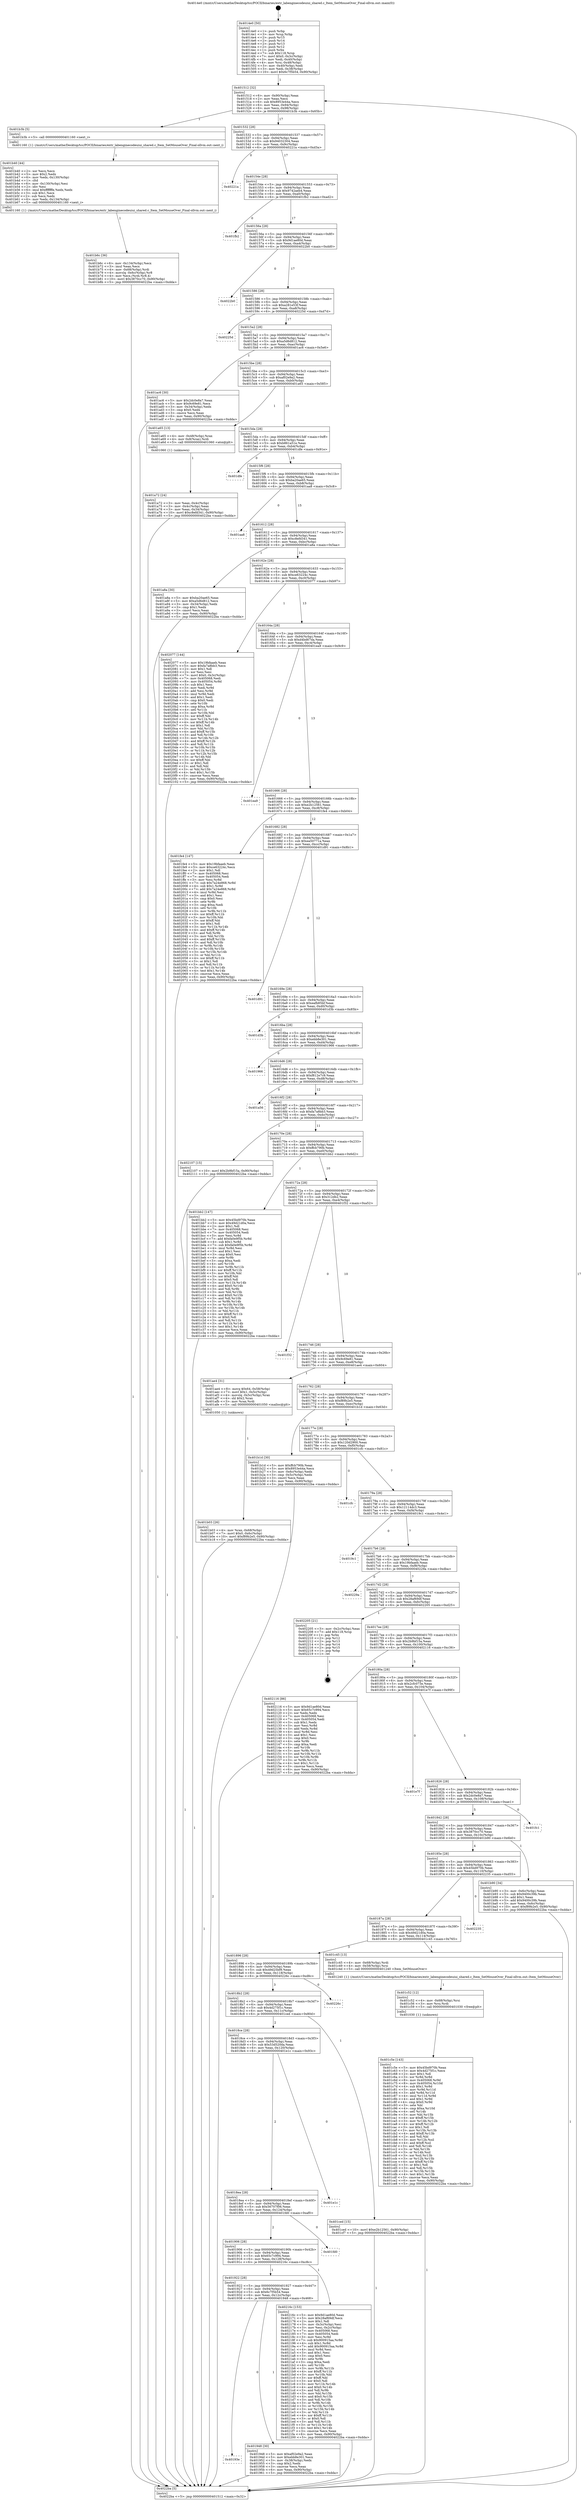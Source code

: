 digraph "0x4014e0" {
  label = "0x4014e0 (/mnt/c/Users/mathe/Desktop/tcc/POCII/binaries/extr_labenginecodeuiui_shared.c_Item_SetMouseOver_Final-ollvm.out::main(0))"
  labelloc = "t"
  node[shape=record]

  Entry [label="",width=0.3,height=0.3,shape=circle,fillcolor=black,style=filled]
  "0x401512" [label="{
     0x401512 [32]\l
     | [instrs]\l
     &nbsp;&nbsp;0x401512 \<+6\>: mov -0x90(%rbp),%eax\l
     &nbsp;&nbsp;0x401518 \<+2\>: mov %eax,%ecx\l
     &nbsp;&nbsp;0x40151a \<+6\>: sub $0x8953e44a,%ecx\l
     &nbsp;&nbsp;0x401520 \<+6\>: mov %eax,-0x94(%rbp)\l
     &nbsp;&nbsp;0x401526 \<+6\>: mov %ecx,-0x98(%rbp)\l
     &nbsp;&nbsp;0x40152c \<+6\>: je 0000000000401b3b \<main+0x65b\>\l
  }"]
  "0x401b3b" [label="{
     0x401b3b [5]\l
     | [instrs]\l
     &nbsp;&nbsp;0x401b3b \<+5\>: call 0000000000401160 \<next_i\>\l
     | [calls]\l
     &nbsp;&nbsp;0x401160 \{1\} (/mnt/c/Users/mathe/Desktop/tcc/POCII/binaries/extr_labenginecodeuiui_shared.c_Item_SetMouseOver_Final-ollvm.out::next_i)\l
  }"]
  "0x401532" [label="{
     0x401532 [28]\l
     | [instrs]\l
     &nbsp;&nbsp;0x401532 \<+5\>: jmp 0000000000401537 \<main+0x57\>\l
     &nbsp;&nbsp;0x401537 \<+6\>: mov -0x94(%rbp),%eax\l
     &nbsp;&nbsp;0x40153d \<+5\>: sub $0x94032304,%eax\l
     &nbsp;&nbsp;0x401542 \<+6\>: mov %eax,-0x9c(%rbp)\l
     &nbsp;&nbsp;0x401548 \<+6\>: je 000000000040221a \<main+0xd3a\>\l
  }"]
  Exit [label="",width=0.3,height=0.3,shape=circle,fillcolor=black,style=filled,peripheries=2]
  "0x40221a" [label="{
     0x40221a\l
  }", style=dashed]
  "0x40154e" [label="{
     0x40154e [28]\l
     | [instrs]\l
     &nbsp;&nbsp;0x40154e \<+5\>: jmp 0000000000401553 \<main+0x73\>\l
     &nbsp;&nbsp;0x401553 \<+6\>: mov -0x94(%rbp),%eax\l
     &nbsp;&nbsp;0x401559 \<+5\>: sub $0x9742aeb4,%eax\l
     &nbsp;&nbsp;0x40155e \<+6\>: mov %eax,-0xa0(%rbp)\l
     &nbsp;&nbsp;0x401564 \<+6\>: je 0000000000401fb2 \<main+0xad2\>\l
  }"]
  "0x401c5e" [label="{
     0x401c5e [143]\l
     | [instrs]\l
     &nbsp;&nbsp;0x401c5e \<+5\>: mov $0x45bd970b,%eax\l
     &nbsp;&nbsp;0x401c63 \<+5\>: mov $0x4d275f1c,%ecx\l
     &nbsp;&nbsp;0x401c68 \<+2\>: mov $0x1,%dl\l
     &nbsp;&nbsp;0x401c6a \<+3\>: xor %r8d,%r8d\l
     &nbsp;&nbsp;0x401c6d \<+8\>: mov 0x405068,%r9d\l
     &nbsp;&nbsp;0x401c75 \<+8\>: mov 0x405054,%r10d\l
     &nbsp;&nbsp;0x401c7d \<+4\>: sub $0x1,%r8d\l
     &nbsp;&nbsp;0x401c81 \<+3\>: mov %r9d,%r11d\l
     &nbsp;&nbsp;0x401c84 \<+3\>: add %r8d,%r11d\l
     &nbsp;&nbsp;0x401c87 \<+4\>: imul %r11d,%r9d\l
     &nbsp;&nbsp;0x401c8b \<+4\>: and $0x1,%r9d\l
     &nbsp;&nbsp;0x401c8f \<+4\>: cmp $0x0,%r9d\l
     &nbsp;&nbsp;0x401c93 \<+3\>: sete %bl\l
     &nbsp;&nbsp;0x401c96 \<+4\>: cmp $0xa,%r10d\l
     &nbsp;&nbsp;0x401c9a \<+4\>: setl %r14b\l
     &nbsp;&nbsp;0x401c9e \<+3\>: mov %bl,%r15b\l
     &nbsp;&nbsp;0x401ca1 \<+4\>: xor $0xff,%r15b\l
     &nbsp;&nbsp;0x401ca5 \<+3\>: mov %r14b,%r12b\l
     &nbsp;&nbsp;0x401ca8 \<+4\>: xor $0xff,%r12b\l
     &nbsp;&nbsp;0x401cac \<+3\>: xor $0x1,%dl\l
     &nbsp;&nbsp;0x401caf \<+3\>: mov %r15b,%r13b\l
     &nbsp;&nbsp;0x401cb2 \<+4\>: and $0xff,%r13b\l
     &nbsp;&nbsp;0x401cb6 \<+2\>: and %dl,%bl\l
     &nbsp;&nbsp;0x401cb8 \<+3\>: mov %r12b,%sil\l
     &nbsp;&nbsp;0x401cbb \<+4\>: and $0xff,%sil\l
     &nbsp;&nbsp;0x401cbf \<+3\>: and %dl,%r14b\l
     &nbsp;&nbsp;0x401cc2 \<+3\>: or %bl,%r13b\l
     &nbsp;&nbsp;0x401cc5 \<+3\>: or %r14b,%sil\l
     &nbsp;&nbsp;0x401cc8 \<+3\>: xor %sil,%r13b\l
     &nbsp;&nbsp;0x401ccb \<+3\>: or %r12b,%r15b\l
     &nbsp;&nbsp;0x401cce \<+4\>: xor $0xff,%r15b\l
     &nbsp;&nbsp;0x401cd2 \<+3\>: or $0x1,%dl\l
     &nbsp;&nbsp;0x401cd5 \<+3\>: and %dl,%r15b\l
     &nbsp;&nbsp;0x401cd8 \<+3\>: or %r15b,%r13b\l
     &nbsp;&nbsp;0x401cdb \<+4\>: test $0x1,%r13b\l
     &nbsp;&nbsp;0x401cdf \<+3\>: cmovne %ecx,%eax\l
     &nbsp;&nbsp;0x401ce2 \<+6\>: mov %eax,-0x90(%rbp)\l
     &nbsp;&nbsp;0x401ce8 \<+5\>: jmp 00000000004022ba \<main+0xdda\>\l
  }"]
  "0x401fb2" [label="{
     0x401fb2\l
  }", style=dashed]
  "0x40156a" [label="{
     0x40156a [28]\l
     | [instrs]\l
     &nbsp;&nbsp;0x40156a \<+5\>: jmp 000000000040156f \<main+0x8f\>\l
     &nbsp;&nbsp;0x40156f \<+6\>: mov -0x94(%rbp),%eax\l
     &nbsp;&nbsp;0x401575 \<+5\>: sub $0x9d1ae80d,%eax\l
     &nbsp;&nbsp;0x40157a \<+6\>: mov %eax,-0xa4(%rbp)\l
     &nbsp;&nbsp;0x401580 \<+6\>: je 00000000004022b0 \<main+0xdd0\>\l
  }"]
  "0x401c52" [label="{
     0x401c52 [12]\l
     | [instrs]\l
     &nbsp;&nbsp;0x401c52 \<+4\>: mov -0x68(%rbp),%rsi\l
     &nbsp;&nbsp;0x401c56 \<+3\>: mov %rsi,%rdi\l
     &nbsp;&nbsp;0x401c59 \<+5\>: call 0000000000401030 \<free@plt\>\l
     | [calls]\l
     &nbsp;&nbsp;0x401030 \{1\} (unknown)\l
  }"]
  "0x4022b0" [label="{
     0x4022b0\l
  }", style=dashed]
  "0x401586" [label="{
     0x401586 [28]\l
     | [instrs]\l
     &nbsp;&nbsp;0x401586 \<+5\>: jmp 000000000040158b \<main+0xab\>\l
     &nbsp;&nbsp;0x40158b \<+6\>: mov -0x94(%rbp),%eax\l
     &nbsp;&nbsp;0x401591 \<+5\>: sub $0xa281e53f,%eax\l
     &nbsp;&nbsp;0x401596 \<+6\>: mov %eax,-0xa8(%rbp)\l
     &nbsp;&nbsp;0x40159c \<+6\>: je 000000000040225d \<main+0xd7d\>\l
  }"]
  "0x401b6c" [label="{
     0x401b6c [36]\l
     | [instrs]\l
     &nbsp;&nbsp;0x401b6c \<+6\>: mov -0x134(%rbp),%ecx\l
     &nbsp;&nbsp;0x401b72 \<+3\>: imul %eax,%ecx\l
     &nbsp;&nbsp;0x401b75 \<+4\>: mov -0x68(%rbp),%rdi\l
     &nbsp;&nbsp;0x401b79 \<+4\>: movslq -0x6c(%rbp),%r8\l
     &nbsp;&nbsp;0x401b7d \<+4\>: mov %ecx,(%rdi,%r8,4)\l
     &nbsp;&nbsp;0x401b81 \<+10\>: movl $0x3870cc70,-0x90(%rbp)\l
     &nbsp;&nbsp;0x401b8b \<+5\>: jmp 00000000004022ba \<main+0xdda\>\l
  }"]
  "0x40225d" [label="{
     0x40225d\l
  }", style=dashed]
  "0x4015a2" [label="{
     0x4015a2 [28]\l
     | [instrs]\l
     &nbsp;&nbsp;0x4015a2 \<+5\>: jmp 00000000004015a7 \<main+0xc7\>\l
     &nbsp;&nbsp;0x4015a7 \<+6\>: mov -0x94(%rbp),%eax\l
     &nbsp;&nbsp;0x4015ad \<+5\>: sub $0xa5d6d812,%eax\l
     &nbsp;&nbsp;0x4015b2 \<+6\>: mov %eax,-0xac(%rbp)\l
     &nbsp;&nbsp;0x4015b8 \<+6\>: je 0000000000401ac6 \<main+0x5e6\>\l
  }"]
  "0x401b40" [label="{
     0x401b40 [44]\l
     | [instrs]\l
     &nbsp;&nbsp;0x401b40 \<+2\>: xor %ecx,%ecx\l
     &nbsp;&nbsp;0x401b42 \<+5\>: mov $0x2,%edx\l
     &nbsp;&nbsp;0x401b47 \<+6\>: mov %edx,-0x130(%rbp)\l
     &nbsp;&nbsp;0x401b4d \<+1\>: cltd\l
     &nbsp;&nbsp;0x401b4e \<+6\>: mov -0x130(%rbp),%esi\l
     &nbsp;&nbsp;0x401b54 \<+2\>: idiv %esi\l
     &nbsp;&nbsp;0x401b56 \<+6\>: imul $0xfffffffe,%edx,%edx\l
     &nbsp;&nbsp;0x401b5c \<+3\>: sub $0x1,%ecx\l
     &nbsp;&nbsp;0x401b5f \<+2\>: sub %ecx,%edx\l
     &nbsp;&nbsp;0x401b61 \<+6\>: mov %edx,-0x134(%rbp)\l
     &nbsp;&nbsp;0x401b67 \<+5\>: call 0000000000401160 \<next_i\>\l
     | [calls]\l
     &nbsp;&nbsp;0x401160 \{1\} (/mnt/c/Users/mathe/Desktop/tcc/POCII/binaries/extr_labenginecodeuiui_shared.c_Item_SetMouseOver_Final-ollvm.out::next_i)\l
  }"]
  "0x401ac6" [label="{
     0x401ac6 [30]\l
     | [instrs]\l
     &nbsp;&nbsp;0x401ac6 \<+5\>: mov $0x2dc0e8a7,%eax\l
     &nbsp;&nbsp;0x401acb \<+5\>: mov $0x9c69e81,%ecx\l
     &nbsp;&nbsp;0x401ad0 \<+3\>: mov -0x34(%rbp),%edx\l
     &nbsp;&nbsp;0x401ad3 \<+3\>: cmp $0x0,%edx\l
     &nbsp;&nbsp;0x401ad6 \<+3\>: cmove %ecx,%eax\l
     &nbsp;&nbsp;0x401ad9 \<+6\>: mov %eax,-0x90(%rbp)\l
     &nbsp;&nbsp;0x401adf \<+5\>: jmp 00000000004022ba \<main+0xdda\>\l
  }"]
  "0x4015be" [label="{
     0x4015be [28]\l
     | [instrs]\l
     &nbsp;&nbsp;0x4015be \<+5\>: jmp 00000000004015c3 \<main+0xe3\>\l
     &nbsp;&nbsp;0x4015c3 \<+6\>: mov -0x94(%rbp),%eax\l
     &nbsp;&nbsp;0x4015c9 \<+5\>: sub $0xaf02e9a2,%eax\l
     &nbsp;&nbsp;0x4015ce \<+6\>: mov %eax,-0xb0(%rbp)\l
     &nbsp;&nbsp;0x4015d4 \<+6\>: je 0000000000401a65 \<main+0x585\>\l
  }"]
  "0x401b03" [label="{
     0x401b03 [26]\l
     | [instrs]\l
     &nbsp;&nbsp;0x401b03 \<+4\>: mov %rax,-0x68(%rbp)\l
     &nbsp;&nbsp;0x401b07 \<+7\>: movl $0x0,-0x6c(%rbp)\l
     &nbsp;&nbsp;0x401b0e \<+10\>: movl $0xf89b2e5,-0x90(%rbp)\l
     &nbsp;&nbsp;0x401b18 \<+5\>: jmp 00000000004022ba \<main+0xdda\>\l
  }"]
  "0x401a65" [label="{
     0x401a65 [13]\l
     | [instrs]\l
     &nbsp;&nbsp;0x401a65 \<+4\>: mov -0x48(%rbp),%rax\l
     &nbsp;&nbsp;0x401a69 \<+4\>: mov 0x8(%rax),%rdi\l
     &nbsp;&nbsp;0x401a6d \<+5\>: call 0000000000401060 \<atoi@plt\>\l
     | [calls]\l
     &nbsp;&nbsp;0x401060 \{1\} (unknown)\l
  }"]
  "0x4015da" [label="{
     0x4015da [28]\l
     | [instrs]\l
     &nbsp;&nbsp;0x4015da \<+5\>: jmp 00000000004015df \<main+0xff\>\l
     &nbsp;&nbsp;0x4015df \<+6\>: mov -0x94(%rbp),%eax\l
     &nbsp;&nbsp;0x4015e5 \<+5\>: sub $0xb861a51e,%eax\l
     &nbsp;&nbsp;0x4015ea \<+6\>: mov %eax,-0xb4(%rbp)\l
     &nbsp;&nbsp;0x4015f0 \<+6\>: je 0000000000401dfe \<main+0x91e\>\l
  }"]
  "0x401a72" [label="{
     0x401a72 [24]\l
     | [instrs]\l
     &nbsp;&nbsp;0x401a72 \<+3\>: mov %eax,-0x4c(%rbp)\l
     &nbsp;&nbsp;0x401a75 \<+3\>: mov -0x4c(%rbp),%eax\l
     &nbsp;&nbsp;0x401a78 \<+3\>: mov %eax,-0x34(%rbp)\l
     &nbsp;&nbsp;0x401a7b \<+10\>: movl $0xc8efd341,-0x90(%rbp)\l
     &nbsp;&nbsp;0x401a85 \<+5\>: jmp 00000000004022ba \<main+0xdda\>\l
  }"]
  "0x401dfe" [label="{
     0x401dfe\l
  }", style=dashed]
  "0x4015f6" [label="{
     0x4015f6 [28]\l
     | [instrs]\l
     &nbsp;&nbsp;0x4015f6 \<+5\>: jmp 00000000004015fb \<main+0x11b\>\l
     &nbsp;&nbsp;0x4015fb \<+6\>: mov -0x94(%rbp),%eax\l
     &nbsp;&nbsp;0x401601 \<+5\>: sub $0xba20ae65,%eax\l
     &nbsp;&nbsp;0x401606 \<+6\>: mov %eax,-0xb8(%rbp)\l
     &nbsp;&nbsp;0x40160c \<+6\>: je 0000000000401aa8 \<main+0x5c8\>\l
  }"]
  "0x4014e0" [label="{
     0x4014e0 [50]\l
     | [instrs]\l
     &nbsp;&nbsp;0x4014e0 \<+1\>: push %rbp\l
     &nbsp;&nbsp;0x4014e1 \<+3\>: mov %rsp,%rbp\l
     &nbsp;&nbsp;0x4014e4 \<+2\>: push %r15\l
     &nbsp;&nbsp;0x4014e6 \<+2\>: push %r14\l
     &nbsp;&nbsp;0x4014e8 \<+2\>: push %r13\l
     &nbsp;&nbsp;0x4014ea \<+2\>: push %r12\l
     &nbsp;&nbsp;0x4014ec \<+1\>: push %rbx\l
     &nbsp;&nbsp;0x4014ed \<+7\>: sub $0x118,%rsp\l
     &nbsp;&nbsp;0x4014f4 \<+7\>: movl $0x0,-0x3c(%rbp)\l
     &nbsp;&nbsp;0x4014fb \<+3\>: mov %edi,-0x40(%rbp)\l
     &nbsp;&nbsp;0x4014fe \<+4\>: mov %rsi,-0x48(%rbp)\l
     &nbsp;&nbsp;0x401502 \<+3\>: mov -0x40(%rbp),%edi\l
     &nbsp;&nbsp;0x401505 \<+3\>: mov %edi,-0x38(%rbp)\l
     &nbsp;&nbsp;0x401508 \<+10\>: movl $0x6c7f5b54,-0x90(%rbp)\l
  }"]
  "0x401aa8" [label="{
     0x401aa8\l
  }", style=dashed]
  "0x401612" [label="{
     0x401612 [28]\l
     | [instrs]\l
     &nbsp;&nbsp;0x401612 \<+5\>: jmp 0000000000401617 \<main+0x137\>\l
     &nbsp;&nbsp;0x401617 \<+6\>: mov -0x94(%rbp),%eax\l
     &nbsp;&nbsp;0x40161d \<+5\>: sub $0xc8efd341,%eax\l
     &nbsp;&nbsp;0x401622 \<+6\>: mov %eax,-0xbc(%rbp)\l
     &nbsp;&nbsp;0x401628 \<+6\>: je 0000000000401a8a \<main+0x5aa\>\l
  }"]
  "0x4022ba" [label="{
     0x4022ba [5]\l
     | [instrs]\l
     &nbsp;&nbsp;0x4022ba \<+5\>: jmp 0000000000401512 \<main+0x32\>\l
  }"]
  "0x401a8a" [label="{
     0x401a8a [30]\l
     | [instrs]\l
     &nbsp;&nbsp;0x401a8a \<+5\>: mov $0xba20ae65,%eax\l
     &nbsp;&nbsp;0x401a8f \<+5\>: mov $0xa5d6d812,%ecx\l
     &nbsp;&nbsp;0x401a94 \<+3\>: mov -0x34(%rbp),%edx\l
     &nbsp;&nbsp;0x401a97 \<+3\>: cmp $0x1,%edx\l
     &nbsp;&nbsp;0x401a9a \<+3\>: cmovl %ecx,%eax\l
     &nbsp;&nbsp;0x401a9d \<+6\>: mov %eax,-0x90(%rbp)\l
     &nbsp;&nbsp;0x401aa3 \<+5\>: jmp 00000000004022ba \<main+0xdda\>\l
  }"]
  "0x40162e" [label="{
     0x40162e [28]\l
     | [instrs]\l
     &nbsp;&nbsp;0x40162e \<+5\>: jmp 0000000000401633 \<main+0x153\>\l
     &nbsp;&nbsp;0x401633 \<+6\>: mov -0x94(%rbp),%eax\l
     &nbsp;&nbsp;0x401639 \<+5\>: sub $0xce63224c,%eax\l
     &nbsp;&nbsp;0x40163e \<+6\>: mov %eax,-0xc0(%rbp)\l
     &nbsp;&nbsp;0x401644 \<+6\>: je 0000000000402077 \<main+0xb97\>\l
  }"]
  "0x40193e" [label="{
     0x40193e\l
  }", style=dashed]
  "0x402077" [label="{
     0x402077 [144]\l
     | [instrs]\l
     &nbsp;&nbsp;0x402077 \<+5\>: mov $0x19bfaaeb,%eax\l
     &nbsp;&nbsp;0x40207c \<+5\>: mov $0xfa7a8bb3,%ecx\l
     &nbsp;&nbsp;0x402081 \<+2\>: mov $0x1,%dl\l
     &nbsp;&nbsp;0x402083 \<+2\>: xor %esi,%esi\l
     &nbsp;&nbsp;0x402085 \<+7\>: movl $0x0,-0x3c(%rbp)\l
     &nbsp;&nbsp;0x40208c \<+7\>: mov 0x405068,%edi\l
     &nbsp;&nbsp;0x402093 \<+8\>: mov 0x405054,%r8d\l
     &nbsp;&nbsp;0x40209b \<+3\>: sub $0x1,%esi\l
     &nbsp;&nbsp;0x40209e \<+3\>: mov %edi,%r9d\l
     &nbsp;&nbsp;0x4020a1 \<+3\>: add %esi,%r9d\l
     &nbsp;&nbsp;0x4020a4 \<+4\>: imul %r9d,%edi\l
     &nbsp;&nbsp;0x4020a8 \<+3\>: and $0x1,%edi\l
     &nbsp;&nbsp;0x4020ab \<+3\>: cmp $0x0,%edi\l
     &nbsp;&nbsp;0x4020ae \<+4\>: sete %r10b\l
     &nbsp;&nbsp;0x4020b2 \<+4\>: cmp $0xa,%r8d\l
     &nbsp;&nbsp;0x4020b6 \<+4\>: setl %r11b\l
     &nbsp;&nbsp;0x4020ba \<+3\>: mov %r10b,%bl\l
     &nbsp;&nbsp;0x4020bd \<+3\>: xor $0xff,%bl\l
     &nbsp;&nbsp;0x4020c0 \<+3\>: mov %r11b,%r14b\l
     &nbsp;&nbsp;0x4020c3 \<+4\>: xor $0xff,%r14b\l
     &nbsp;&nbsp;0x4020c7 \<+3\>: xor $0x1,%dl\l
     &nbsp;&nbsp;0x4020ca \<+3\>: mov %bl,%r15b\l
     &nbsp;&nbsp;0x4020cd \<+4\>: and $0xff,%r15b\l
     &nbsp;&nbsp;0x4020d1 \<+3\>: and %dl,%r10b\l
     &nbsp;&nbsp;0x4020d4 \<+3\>: mov %r14b,%r12b\l
     &nbsp;&nbsp;0x4020d7 \<+4\>: and $0xff,%r12b\l
     &nbsp;&nbsp;0x4020db \<+3\>: and %dl,%r11b\l
     &nbsp;&nbsp;0x4020de \<+3\>: or %r10b,%r15b\l
     &nbsp;&nbsp;0x4020e1 \<+3\>: or %r11b,%r12b\l
     &nbsp;&nbsp;0x4020e4 \<+3\>: xor %r12b,%r15b\l
     &nbsp;&nbsp;0x4020e7 \<+3\>: or %r14b,%bl\l
     &nbsp;&nbsp;0x4020ea \<+3\>: xor $0xff,%bl\l
     &nbsp;&nbsp;0x4020ed \<+3\>: or $0x1,%dl\l
     &nbsp;&nbsp;0x4020f0 \<+2\>: and %dl,%bl\l
     &nbsp;&nbsp;0x4020f2 \<+3\>: or %bl,%r15b\l
     &nbsp;&nbsp;0x4020f5 \<+4\>: test $0x1,%r15b\l
     &nbsp;&nbsp;0x4020f9 \<+3\>: cmovne %ecx,%eax\l
     &nbsp;&nbsp;0x4020fc \<+6\>: mov %eax,-0x90(%rbp)\l
     &nbsp;&nbsp;0x402102 \<+5\>: jmp 00000000004022ba \<main+0xdda\>\l
  }"]
  "0x40164a" [label="{
     0x40164a [28]\l
     | [instrs]\l
     &nbsp;&nbsp;0x40164a \<+5\>: jmp 000000000040164f \<main+0x16f\>\l
     &nbsp;&nbsp;0x40164f \<+6\>: mov -0x94(%rbp),%eax\l
     &nbsp;&nbsp;0x401655 \<+5\>: sub $0xd4bd67da,%eax\l
     &nbsp;&nbsp;0x40165a \<+6\>: mov %eax,-0xc4(%rbp)\l
     &nbsp;&nbsp;0x401660 \<+6\>: je 0000000000401ea9 \<main+0x9c9\>\l
  }"]
  "0x401948" [label="{
     0x401948 [30]\l
     | [instrs]\l
     &nbsp;&nbsp;0x401948 \<+5\>: mov $0xaf02e9a2,%eax\l
     &nbsp;&nbsp;0x40194d \<+5\>: mov $0xebb8e301,%ecx\l
     &nbsp;&nbsp;0x401952 \<+3\>: mov -0x38(%rbp),%edx\l
     &nbsp;&nbsp;0x401955 \<+3\>: cmp $0x2,%edx\l
     &nbsp;&nbsp;0x401958 \<+3\>: cmovne %ecx,%eax\l
     &nbsp;&nbsp;0x40195b \<+6\>: mov %eax,-0x90(%rbp)\l
     &nbsp;&nbsp;0x401961 \<+5\>: jmp 00000000004022ba \<main+0xdda\>\l
  }"]
  "0x401ea9" [label="{
     0x401ea9\l
  }", style=dashed]
  "0x401666" [label="{
     0x401666 [28]\l
     | [instrs]\l
     &nbsp;&nbsp;0x401666 \<+5\>: jmp 000000000040166b \<main+0x18b\>\l
     &nbsp;&nbsp;0x40166b \<+6\>: mov -0x94(%rbp),%eax\l
     &nbsp;&nbsp;0x401671 \<+5\>: sub $0xe2b12561,%eax\l
     &nbsp;&nbsp;0x401676 \<+6\>: mov %eax,-0xc8(%rbp)\l
     &nbsp;&nbsp;0x40167c \<+6\>: je 0000000000401fe4 \<main+0xb04\>\l
  }"]
  "0x401922" [label="{
     0x401922 [28]\l
     | [instrs]\l
     &nbsp;&nbsp;0x401922 \<+5\>: jmp 0000000000401927 \<main+0x447\>\l
     &nbsp;&nbsp;0x401927 \<+6\>: mov -0x94(%rbp),%eax\l
     &nbsp;&nbsp;0x40192d \<+5\>: sub $0x6c7f5b54,%eax\l
     &nbsp;&nbsp;0x401932 \<+6\>: mov %eax,-0x12c(%rbp)\l
     &nbsp;&nbsp;0x401938 \<+6\>: je 0000000000401948 \<main+0x468\>\l
  }"]
  "0x401fe4" [label="{
     0x401fe4 [147]\l
     | [instrs]\l
     &nbsp;&nbsp;0x401fe4 \<+5\>: mov $0x19bfaaeb,%eax\l
     &nbsp;&nbsp;0x401fe9 \<+5\>: mov $0xce63224c,%ecx\l
     &nbsp;&nbsp;0x401fee \<+2\>: mov $0x1,%dl\l
     &nbsp;&nbsp;0x401ff0 \<+7\>: mov 0x405068,%esi\l
     &nbsp;&nbsp;0x401ff7 \<+7\>: mov 0x405054,%edi\l
     &nbsp;&nbsp;0x401ffe \<+3\>: mov %esi,%r8d\l
     &nbsp;&nbsp;0x402001 \<+7\>: sub $0x7a24e868,%r8d\l
     &nbsp;&nbsp;0x402008 \<+4\>: sub $0x1,%r8d\l
     &nbsp;&nbsp;0x40200c \<+7\>: add $0x7a24e868,%r8d\l
     &nbsp;&nbsp;0x402013 \<+4\>: imul %r8d,%esi\l
     &nbsp;&nbsp;0x402017 \<+3\>: and $0x1,%esi\l
     &nbsp;&nbsp;0x40201a \<+3\>: cmp $0x0,%esi\l
     &nbsp;&nbsp;0x40201d \<+4\>: sete %r9b\l
     &nbsp;&nbsp;0x402021 \<+3\>: cmp $0xa,%edi\l
     &nbsp;&nbsp;0x402024 \<+4\>: setl %r10b\l
     &nbsp;&nbsp;0x402028 \<+3\>: mov %r9b,%r11b\l
     &nbsp;&nbsp;0x40202b \<+4\>: xor $0xff,%r11b\l
     &nbsp;&nbsp;0x40202f \<+3\>: mov %r10b,%bl\l
     &nbsp;&nbsp;0x402032 \<+3\>: xor $0xff,%bl\l
     &nbsp;&nbsp;0x402035 \<+3\>: xor $0x1,%dl\l
     &nbsp;&nbsp;0x402038 \<+3\>: mov %r11b,%r14b\l
     &nbsp;&nbsp;0x40203b \<+4\>: and $0xff,%r14b\l
     &nbsp;&nbsp;0x40203f \<+3\>: and %dl,%r9b\l
     &nbsp;&nbsp;0x402042 \<+3\>: mov %bl,%r15b\l
     &nbsp;&nbsp;0x402045 \<+4\>: and $0xff,%r15b\l
     &nbsp;&nbsp;0x402049 \<+3\>: and %dl,%r10b\l
     &nbsp;&nbsp;0x40204c \<+3\>: or %r9b,%r14b\l
     &nbsp;&nbsp;0x40204f \<+3\>: or %r10b,%r15b\l
     &nbsp;&nbsp;0x402052 \<+3\>: xor %r15b,%r14b\l
     &nbsp;&nbsp;0x402055 \<+3\>: or %bl,%r11b\l
     &nbsp;&nbsp;0x402058 \<+4\>: xor $0xff,%r11b\l
     &nbsp;&nbsp;0x40205c \<+3\>: or $0x1,%dl\l
     &nbsp;&nbsp;0x40205f \<+3\>: and %dl,%r11b\l
     &nbsp;&nbsp;0x402062 \<+3\>: or %r11b,%r14b\l
     &nbsp;&nbsp;0x402065 \<+4\>: test $0x1,%r14b\l
     &nbsp;&nbsp;0x402069 \<+3\>: cmovne %ecx,%eax\l
     &nbsp;&nbsp;0x40206c \<+6\>: mov %eax,-0x90(%rbp)\l
     &nbsp;&nbsp;0x402072 \<+5\>: jmp 00000000004022ba \<main+0xdda\>\l
  }"]
  "0x401682" [label="{
     0x401682 [28]\l
     | [instrs]\l
     &nbsp;&nbsp;0x401682 \<+5\>: jmp 0000000000401687 \<main+0x1a7\>\l
     &nbsp;&nbsp;0x401687 \<+6\>: mov -0x94(%rbp),%eax\l
     &nbsp;&nbsp;0x40168d \<+5\>: sub $0xea50771a,%eax\l
     &nbsp;&nbsp;0x401692 \<+6\>: mov %eax,-0xcc(%rbp)\l
     &nbsp;&nbsp;0x401698 \<+6\>: je 0000000000401d91 \<main+0x8b1\>\l
  }"]
  "0x40216c" [label="{
     0x40216c [153]\l
     | [instrs]\l
     &nbsp;&nbsp;0x40216c \<+5\>: mov $0x9d1ae80d,%eax\l
     &nbsp;&nbsp;0x402171 \<+5\>: mov $0x28af69df,%ecx\l
     &nbsp;&nbsp;0x402176 \<+2\>: mov $0x1,%dl\l
     &nbsp;&nbsp;0x402178 \<+3\>: mov -0x3c(%rbp),%esi\l
     &nbsp;&nbsp;0x40217b \<+3\>: mov %esi,-0x2c(%rbp)\l
     &nbsp;&nbsp;0x40217e \<+7\>: mov 0x405068,%esi\l
     &nbsp;&nbsp;0x402185 \<+7\>: mov 0x405054,%edi\l
     &nbsp;&nbsp;0x40218c \<+3\>: mov %esi,%r8d\l
     &nbsp;&nbsp;0x40218f \<+7\>: sub $0x900915aa,%r8d\l
     &nbsp;&nbsp;0x402196 \<+4\>: sub $0x1,%r8d\l
     &nbsp;&nbsp;0x40219a \<+7\>: add $0x900915aa,%r8d\l
     &nbsp;&nbsp;0x4021a1 \<+4\>: imul %r8d,%esi\l
     &nbsp;&nbsp;0x4021a5 \<+3\>: and $0x1,%esi\l
     &nbsp;&nbsp;0x4021a8 \<+3\>: cmp $0x0,%esi\l
     &nbsp;&nbsp;0x4021ab \<+4\>: sete %r9b\l
     &nbsp;&nbsp;0x4021af \<+3\>: cmp $0xa,%edi\l
     &nbsp;&nbsp;0x4021b2 \<+4\>: setl %r10b\l
     &nbsp;&nbsp;0x4021b6 \<+3\>: mov %r9b,%r11b\l
     &nbsp;&nbsp;0x4021b9 \<+4\>: xor $0xff,%r11b\l
     &nbsp;&nbsp;0x4021bd \<+3\>: mov %r10b,%bl\l
     &nbsp;&nbsp;0x4021c0 \<+3\>: xor $0xff,%bl\l
     &nbsp;&nbsp;0x4021c3 \<+3\>: xor $0x0,%dl\l
     &nbsp;&nbsp;0x4021c6 \<+3\>: mov %r11b,%r14b\l
     &nbsp;&nbsp;0x4021c9 \<+4\>: and $0x0,%r14b\l
     &nbsp;&nbsp;0x4021cd \<+3\>: and %dl,%r9b\l
     &nbsp;&nbsp;0x4021d0 \<+3\>: mov %bl,%r15b\l
     &nbsp;&nbsp;0x4021d3 \<+4\>: and $0x0,%r15b\l
     &nbsp;&nbsp;0x4021d7 \<+3\>: and %dl,%r10b\l
     &nbsp;&nbsp;0x4021da \<+3\>: or %r9b,%r14b\l
     &nbsp;&nbsp;0x4021dd \<+3\>: or %r10b,%r15b\l
     &nbsp;&nbsp;0x4021e0 \<+3\>: xor %r15b,%r14b\l
     &nbsp;&nbsp;0x4021e3 \<+3\>: or %bl,%r11b\l
     &nbsp;&nbsp;0x4021e6 \<+4\>: xor $0xff,%r11b\l
     &nbsp;&nbsp;0x4021ea \<+3\>: or $0x0,%dl\l
     &nbsp;&nbsp;0x4021ed \<+3\>: and %dl,%r11b\l
     &nbsp;&nbsp;0x4021f0 \<+3\>: or %r11b,%r14b\l
     &nbsp;&nbsp;0x4021f3 \<+4\>: test $0x1,%r14b\l
     &nbsp;&nbsp;0x4021f7 \<+3\>: cmovne %ecx,%eax\l
     &nbsp;&nbsp;0x4021fa \<+6\>: mov %eax,-0x90(%rbp)\l
     &nbsp;&nbsp;0x402200 \<+5\>: jmp 00000000004022ba \<main+0xdda\>\l
  }"]
  "0x401d91" [label="{
     0x401d91\l
  }", style=dashed]
  "0x40169e" [label="{
     0x40169e [28]\l
     | [instrs]\l
     &nbsp;&nbsp;0x40169e \<+5\>: jmp 00000000004016a3 \<main+0x1c3\>\l
     &nbsp;&nbsp;0x4016a3 \<+6\>: mov -0x94(%rbp),%eax\l
     &nbsp;&nbsp;0x4016a9 \<+5\>: sub $0xeafb85bf,%eax\l
     &nbsp;&nbsp;0x4016ae \<+6\>: mov %eax,-0xd0(%rbp)\l
     &nbsp;&nbsp;0x4016b4 \<+6\>: je 0000000000401d3b \<main+0x85b\>\l
  }"]
  "0x401906" [label="{
     0x401906 [28]\l
     | [instrs]\l
     &nbsp;&nbsp;0x401906 \<+5\>: jmp 000000000040190b \<main+0x42b\>\l
     &nbsp;&nbsp;0x40190b \<+6\>: mov -0x94(%rbp),%eax\l
     &nbsp;&nbsp;0x401911 \<+5\>: sub $0x65c7c994,%eax\l
     &nbsp;&nbsp;0x401916 \<+6\>: mov %eax,-0x128(%rbp)\l
     &nbsp;&nbsp;0x40191c \<+6\>: je 000000000040216c \<main+0xc8c\>\l
  }"]
  "0x401d3b" [label="{
     0x401d3b\l
  }", style=dashed]
  "0x4016ba" [label="{
     0x4016ba [28]\l
     | [instrs]\l
     &nbsp;&nbsp;0x4016ba \<+5\>: jmp 00000000004016bf \<main+0x1df\>\l
     &nbsp;&nbsp;0x4016bf \<+6\>: mov -0x94(%rbp),%eax\l
     &nbsp;&nbsp;0x4016c5 \<+5\>: sub $0xebb8e301,%eax\l
     &nbsp;&nbsp;0x4016ca \<+6\>: mov %eax,-0xd4(%rbp)\l
     &nbsp;&nbsp;0x4016d0 \<+6\>: je 0000000000401966 \<main+0x486\>\l
  }"]
  "0x401fd0" [label="{
     0x401fd0\l
  }", style=dashed]
  "0x401966" [label="{
     0x401966\l
  }", style=dashed]
  "0x4016d6" [label="{
     0x4016d6 [28]\l
     | [instrs]\l
     &nbsp;&nbsp;0x4016d6 \<+5\>: jmp 00000000004016db \<main+0x1fb\>\l
     &nbsp;&nbsp;0x4016db \<+6\>: mov -0x94(%rbp),%eax\l
     &nbsp;&nbsp;0x4016e1 \<+5\>: sub $0xf812e7c9,%eax\l
     &nbsp;&nbsp;0x4016e6 \<+6\>: mov %eax,-0xd8(%rbp)\l
     &nbsp;&nbsp;0x4016ec \<+6\>: je 0000000000401a56 \<main+0x576\>\l
  }"]
  "0x4018ea" [label="{
     0x4018ea [28]\l
     | [instrs]\l
     &nbsp;&nbsp;0x4018ea \<+5\>: jmp 00000000004018ef \<main+0x40f\>\l
     &nbsp;&nbsp;0x4018ef \<+6\>: mov -0x94(%rbp),%eax\l
     &nbsp;&nbsp;0x4018f5 \<+5\>: sub $0x56707f06,%eax\l
     &nbsp;&nbsp;0x4018fa \<+6\>: mov %eax,-0x124(%rbp)\l
     &nbsp;&nbsp;0x401900 \<+6\>: je 0000000000401fd0 \<main+0xaf0\>\l
  }"]
  "0x401a56" [label="{
     0x401a56\l
  }", style=dashed]
  "0x4016f2" [label="{
     0x4016f2 [28]\l
     | [instrs]\l
     &nbsp;&nbsp;0x4016f2 \<+5\>: jmp 00000000004016f7 \<main+0x217\>\l
     &nbsp;&nbsp;0x4016f7 \<+6\>: mov -0x94(%rbp),%eax\l
     &nbsp;&nbsp;0x4016fd \<+5\>: sub $0xfa7a8bb3,%eax\l
     &nbsp;&nbsp;0x401702 \<+6\>: mov %eax,-0xdc(%rbp)\l
     &nbsp;&nbsp;0x401708 \<+6\>: je 0000000000402107 \<main+0xc27\>\l
  }"]
  "0x401e1c" [label="{
     0x401e1c\l
  }", style=dashed]
  "0x402107" [label="{
     0x402107 [15]\l
     | [instrs]\l
     &nbsp;&nbsp;0x402107 \<+10\>: movl $0x2b9bf15a,-0x90(%rbp)\l
     &nbsp;&nbsp;0x402111 \<+5\>: jmp 00000000004022ba \<main+0xdda\>\l
  }"]
  "0x40170e" [label="{
     0x40170e [28]\l
     | [instrs]\l
     &nbsp;&nbsp;0x40170e \<+5\>: jmp 0000000000401713 \<main+0x233\>\l
     &nbsp;&nbsp;0x401713 \<+6\>: mov -0x94(%rbp),%eax\l
     &nbsp;&nbsp;0x401719 \<+5\>: sub $0xffcb790b,%eax\l
     &nbsp;&nbsp;0x40171e \<+6\>: mov %eax,-0xe0(%rbp)\l
     &nbsp;&nbsp;0x401724 \<+6\>: je 0000000000401bb2 \<main+0x6d2\>\l
  }"]
  "0x4018ce" [label="{
     0x4018ce [28]\l
     | [instrs]\l
     &nbsp;&nbsp;0x4018ce \<+5\>: jmp 00000000004018d3 \<main+0x3f3\>\l
     &nbsp;&nbsp;0x4018d3 \<+6\>: mov -0x94(%rbp),%eax\l
     &nbsp;&nbsp;0x4018d9 \<+5\>: sub $0x53d520da,%eax\l
     &nbsp;&nbsp;0x4018de \<+6\>: mov %eax,-0x120(%rbp)\l
     &nbsp;&nbsp;0x4018e4 \<+6\>: je 0000000000401e1c \<main+0x93c\>\l
  }"]
  "0x401bb2" [label="{
     0x401bb2 [147]\l
     | [instrs]\l
     &nbsp;&nbsp;0x401bb2 \<+5\>: mov $0x45bd970b,%eax\l
     &nbsp;&nbsp;0x401bb7 \<+5\>: mov $0x49d21d0a,%ecx\l
     &nbsp;&nbsp;0x401bbc \<+2\>: mov $0x1,%dl\l
     &nbsp;&nbsp;0x401bbe \<+7\>: mov 0x405068,%esi\l
     &nbsp;&nbsp;0x401bc5 \<+7\>: mov 0x405054,%edi\l
     &nbsp;&nbsp;0x401bcc \<+3\>: mov %esi,%r8d\l
     &nbsp;&nbsp;0x401bcf \<+7\>: add $0xfa0e9f5b,%r8d\l
     &nbsp;&nbsp;0x401bd6 \<+4\>: sub $0x1,%r8d\l
     &nbsp;&nbsp;0x401bda \<+7\>: sub $0xfa0e9f5b,%r8d\l
     &nbsp;&nbsp;0x401be1 \<+4\>: imul %r8d,%esi\l
     &nbsp;&nbsp;0x401be5 \<+3\>: and $0x1,%esi\l
     &nbsp;&nbsp;0x401be8 \<+3\>: cmp $0x0,%esi\l
     &nbsp;&nbsp;0x401beb \<+4\>: sete %r9b\l
     &nbsp;&nbsp;0x401bef \<+3\>: cmp $0xa,%edi\l
     &nbsp;&nbsp;0x401bf2 \<+4\>: setl %r10b\l
     &nbsp;&nbsp;0x401bf6 \<+3\>: mov %r9b,%r11b\l
     &nbsp;&nbsp;0x401bf9 \<+4\>: xor $0xff,%r11b\l
     &nbsp;&nbsp;0x401bfd \<+3\>: mov %r10b,%bl\l
     &nbsp;&nbsp;0x401c00 \<+3\>: xor $0xff,%bl\l
     &nbsp;&nbsp;0x401c03 \<+3\>: xor $0x0,%dl\l
     &nbsp;&nbsp;0x401c06 \<+3\>: mov %r11b,%r14b\l
     &nbsp;&nbsp;0x401c09 \<+4\>: and $0x0,%r14b\l
     &nbsp;&nbsp;0x401c0d \<+3\>: and %dl,%r9b\l
     &nbsp;&nbsp;0x401c10 \<+3\>: mov %bl,%r15b\l
     &nbsp;&nbsp;0x401c13 \<+4\>: and $0x0,%r15b\l
     &nbsp;&nbsp;0x401c17 \<+3\>: and %dl,%r10b\l
     &nbsp;&nbsp;0x401c1a \<+3\>: or %r9b,%r14b\l
     &nbsp;&nbsp;0x401c1d \<+3\>: or %r10b,%r15b\l
     &nbsp;&nbsp;0x401c20 \<+3\>: xor %r15b,%r14b\l
     &nbsp;&nbsp;0x401c23 \<+3\>: or %bl,%r11b\l
     &nbsp;&nbsp;0x401c26 \<+4\>: xor $0xff,%r11b\l
     &nbsp;&nbsp;0x401c2a \<+3\>: or $0x0,%dl\l
     &nbsp;&nbsp;0x401c2d \<+3\>: and %dl,%r11b\l
     &nbsp;&nbsp;0x401c30 \<+3\>: or %r11b,%r14b\l
     &nbsp;&nbsp;0x401c33 \<+4\>: test $0x1,%r14b\l
     &nbsp;&nbsp;0x401c37 \<+3\>: cmovne %ecx,%eax\l
     &nbsp;&nbsp;0x401c3a \<+6\>: mov %eax,-0x90(%rbp)\l
     &nbsp;&nbsp;0x401c40 \<+5\>: jmp 00000000004022ba \<main+0xdda\>\l
  }"]
  "0x40172a" [label="{
     0x40172a [28]\l
     | [instrs]\l
     &nbsp;&nbsp;0x40172a \<+5\>: jmp 000000000040172f \<main+0x24f\>\l
     &nbsp;&nbsp;0x40172f \<+6\>: mov -0x94(%rbp),%eax\l
     &nbsp;&nbsp;0x401735 \<+5\>: sub $0x312db2,%eax\l
     &nbsp;&nbsp;0x40173a \<+6\>: mov %eax,-0xe4(%rbp)\l
     &nbsp;&nbsp;0x401740 \<+6\>: je 0000000000401f32 \<main+0xa52\>\l
  }"]
  "0x401ced" [label="{
     0x401ced [15]\l
     | [instrs]\l
     &nbsp;&nbsp;0x401ced \<+10\>: movl $0xe2b12561,-0x90(%rbp)\l
     &nbsp;&nbsp;0x401cf7 \<+5\>: jmp 00000000004022ba \<main+0xdda\>\l
  }"]
  "0x401f32" [label="{
     0x401f32\l
  }", style=dashed]
  "0x401746" [label="{
     0x401746 [28]\l
     | [instrs]\l
     &nbsp;&nbsp;0x401746 \<+5\>: jmp 000000000040174b \<main+0x26b\>\l
     &nbsp;&nbsp;0x40174b \<+6\>: mov -0x94(%rbp),%eax\l
     &nbsp;&nbsp;0x401751 \<+5\>: sub $0x9c69e81,%eax\l
     &nbsp;&nbsp;0x401756 \<+6\>: mov %eax,-0xe8(%rbp)\l
     &nbsp;&nbsp;0x40175c \<+6\>: je 0000000000401ae4 \<main+0x604\>\l
  }"]
  "0x4018b2" [label="{
     0x4018b2 [28]\l
     | [instrs]\l
     &nbsp;&nbsp;0x4018b2 \<+5\>: jmp 00000000004018b7 \<main+0x3d7\>\l
     &nbsp;&nbsp;0x4018b7 \<+6\>: mov -0x94(%rbp),%eax\l
     &nbsp;&nbsp;0x4018bd \<+5\>: sub $0x4d275f1c,%eax\l
     &nbsp;&nbsp;0x4018c2 \<+6\>: mov %eax,-0x11c(%rbp)\l
     &nbsp;&nbsp;0x4018c8 \<+6\>: je 0000000000401ced \<main+0x80d\>\l
  }"]
  "0x401ae4" [label="{
     0x401ae4 [31]\l
     | [instrs]\l
     &nbsp;&nbsp;0x401ae4 \<+8\>: movq $0x64,-0x58(%rbp)\l
     &nbsp;&nbsp;0x401aec \<+7\>: movl $0x1,-0x5c(%rbp)\l
     &nbsp;&nbsp;0x401af3 \<+4\>: movslq -0x5c(%rbp),%rax\l
     &nbsp;&nbsp;0x401af7 \<+4\>: shl $0x2,%rax\l
     &nbsp;&nbsp;0x401afb \<+3\>: mov %rax,%rdi\l
     &nbsp;&nbsp;0x401afe \<+5\>: call 0000000000401050 \<malloc@plt\>\l
     | [calls]\l
     &nbsp;&nbsp;0x401050 \{1\} (unknown)\l
  }"]
  "0x401762" [label="{
     0x401762 [28]\l
     | [instrs]\l
     &nbsp;&nbsp;0x401762 \<+5\>: jmp 0000000000401767 \<main+0x287\>\l
     &nbsp;&nbsp;0x401767 \<+6\>: mov -0x94(%rbp),%eax\l
     &nbsp;&nbsp;0x40176d \<+5\>: sub $0xf89b2e5,%eax\l
     &nbsp;&nbsp;0x401772 \<+6\>: mov %eax,-0xec(%rbp)\l
     &nbsp;&nbsp;0x401778 \<+6\>: je 0000000000401b1d \<main+0x63d\>\l
  }"]
  "0x40226c" [label="{
     0x40226c\l
  }", style=dashed]
  "0x401b1d" [label="{
     0x401b1d [30]\l
     | [instrs]\l
     &nbsp;&nbsp;0x401b1d \<+5\>: mov $0xffcb790b,%eax\l
     &nbsp;&nbsp;0x401b22 \<+5\>: mov $0x8953e44a,%ecx\l
     &nbsp;&nbsp;0x401b27 \<+3\>: mov -0x6c(%rbp),%edx\l
     &nbsp;&nbsp;0x401b2a \<+3\>: cmp -0x5c(%rbp),%edx\l
     &nbsp;&nbsp;0x401b2d \<+3\>: cmovl %ecx,%eax\l
     &nbsp;&nbsp;0x401b30 \<+6\>: mov %eax,-0x90(%rbp)\l
     &nbsp;&nbsp;0x401b36 \<+5\>: jmp 00000000004022ba \<main+0xdda\>\l
  }"]
  "0x40177e" [label="{
     0x40177e [28]\l
     | [instrs]\l
     &nbsp;&nbsp;0x40177e \<+5\>: jmp 0000000000401783 \<main+0x2a3\>\l
     &nbsp;&nbsp;0x401783 \<+6\>: mov -0x94(%rbp),%eax\l
     &nbsp;&nbsp;0x401789 \<+5\>: sub $0x120d2900,%eax\l
     &nbsp;&nbsp;0x40178e \<+6\>: mov %eax,-0xf0(%rbp)\l
     &nbsp;&nbsp;0x401794 \<+6\>: je 0000000000401cfc \<main+0x81c\>\l
  }"]
  "0x401896" [label="{
     0x401896 [28]\l
     | [instrs]\l
     &nbsp;&nbsp;0x401896 \<+5\>: jmp 000000000040189b \<main+0x3bb\>\l
     &nbsp;&nbsp;0x40189b \<+6\>: mov -0x94(%rbp),%eax\l
     &nbsp;&nbsp;0x4018a1 \<+5\>: sub $0x49d25bf9,%eax\l
     &nbsp;&nbsp;0x4018a6 \<+6\>: mov %eax,-0x118(%rbp)\l
     &nbsp;&nbsp;0x4018ac \<+6\>: je 000000000040226c \<main+0xd8c\>\l
  }"]
  "0x401cfc" [label="{
     0x401cfc\l
  }", style=dashed]
  "0x40179a" [label="{
     0x40179a [28]\l
     | [instrs]\l
     &nbsp;&nbsp;0x40179a \<+5\>: jmp 000000000040179f \<main+0x2bf\>\l
     &nbsp;&nbsp;0x40179f \<+6\>: mov -0x94(%rbp),%eax\l
     &nbsp;&nbsp;0x4017a5 \<+5\>: sub $0x12114dc3,%eax\l
     &nbsp;&nbsp;0x4017aa \<+6\>: mov %eax,-0xf4(%rbp)\l
     &nbsp;&nbsp;0x4017b0 \<+6\>: je 00000000004019c1 \<main+0x4e1\>\l
  }"]
  "0x401c45" [label="{
     0x401c45 [13]\l
     | [instrs]\l
     &nbsp;&nbsp;0x401c45 \<+4\>: mov -0x68(%rbp),%rdi\l
     &nbsp;&nbsp;0x401c49 \<+4\>: mov -0x58(%rbp),%rsi\l
     &nbsp;&nbsp;0x401c4d \<+5\>: call 0000000000401240 \<Item_SetMouseOver\>\l
     | [calls]\l
     &nbsp;&nbsp;0x401240 \{1\} (/mnt/c/Users/mathe/Desktop/tcc/POCII/binaries/extr_labenginecodeuiui_shared.c_Item_SetMouseOver_Final-ollvm.out::Item_SetMouseOver)\l
  }"]
  "0x4019c1" [label="{
     0x4019c1\l
  }", style=dashed]
  "0x4017b6" [label="{
     0x4017b6 [28]\l
     | [instrs]\l
     &nbsp;&nbsp;0x4017b6 \<+5\>: jmp 00000000004017bb \<main+0x2db\>\l
     &nbsp;&nbsp;0x4017bb \<+6\>: mov -0x94(%rbp),%eax\l
     &nbsp;&nbsp;0x4017c1 \<+5\>: sub $0x19bfaaeb,%eax\l
     &nbsp;&nbsp;0x4017c6 \<+6\>: mov %eax,-0xf8(%rbp)\l
     &nbsp;&nbsp;0x4017cc \<+6\>: je 000000000040229a \<main+0xdba\>\l
  }"]
  "0x40187a" [label="{
     0x40187a [28]\l
     | [instrs]\l
     &nbsp;&nbsp;0x40187a \<+5\>: jmp 000000000040187f \<main+0x39f\>\l
     &nbsp;&nbsp;0x40187f \<+6\>: mov -0x94(%rbp),%eax\l
     &nbsp;&nbsp;0x401885 \<+5\>: sub $0x49d21d0a,%eax\l
     &nbsp;&nbsp;0x40188a \<+6\>: mov %eax,-0x114(%rbp)\l
     &nbsp;&nbsp;0x401890 \<+6\>: je 0000000000401c45 \<main+0x765\>\l
  }"]
  "0x40229a" [label="{
     0x40229a\l
  }", style=dashed]
  "0x4017d2" [label="{
     0x4017d2 [28]\l
     | [instrs]\l
     &nbsp;&nbsp;0x4017d2 \<+5\>: jmp 00000000004017d7 \<main+0x2f7\>\l
     &nbsp;&nbsp;0x4017d7 \<+6\>: mov -0x94(%rbp),%eax\l
     &nbsp;&nbsp;0x4017dd \<+5\>: sub $0x28af69df,%eax\l
     &nbsp;&nbsp;0x4017e2 \<+6\>: mov %eax,-0xfc(%rbp)\l
     &nbsp;&nbsp;0x4017e8 \<+6\>: je 0000000000402205 \<main+0xd25\>\l
  }"]
  "0x402235" [label="{
     0x402235\l
  }", style=dashed]
  "0x402205" [label="{
     0x402205 [21]\l
     | [instrs]\l
     &nbsp;&nbsp;0x402205 \<+3\>: mov -0x2c(%rbp),%eax\l
     &nbsp;&nbsp;0x402208 \<+7\>: add $0x118,%rsp\l
     &nbsp;&nbsp;0x40220f \<+1\>: pop %rbx\l
     &nbsp;&nbsp;0x402210 \<+2\>: pop %r12\l
     &nbsp;&nbsp;0x402212 \<+2\>: pop %r13\l
     &nbsp;&nbsp;0x402214 \<+2\>: pop %r14\l
     &nbsp;&nbsp;0x402216 \<+2\>: pop %r15\l
     &nbsp;&nbsp;0x402218 \<+1\>: pop %rbp\l
     &nbsp;&nbsp;0x402219 \<+1\>: ret\l
  }"]
  "0x4017ee" [label="{
     0x4017ee [28]\l
     | [instrs]\l
     &nbsp;&nbsp;0x4017ee \<+5\>: jmp 00000000004017f3 \<main+0x313\>\l
     &nbsp;&nbsp;0x4017f3 \<+6\>: mov -0x94(%rbp),%eax\l
     &nbsp;&nbsp;0x4017f9 \<+5\>: sub $0x2b9bf15a,%eax\l
     &nbsp;&nbsp;0x4017fe \<+6\>: mov %eax,-0x100(%rbp)\l
     &nbsp;&nbsp;0x401804 \<+6\>: je 0000000000402116 \<main+0xc36\>\l
  }"]
  "0x40185e" [label="{
     0x40185e [28]\l
     | [instrs]\l
     &nbsp;&nbsp;0x40185e \<+5\>: jmp 0000000000401863 \<main+0x383\>\l
     &nbsp;&nbsp;0x401863 \<+6\>: mov -0x94(%rbp),%eax\l
     &nbsp;&nbsp;0x401869 \<+5\>: sub $0x45bd970b,%eax\l
     &nbsp;&nbsp;0x40186e \<+6\>: mov %eax,-0x110(%rbp)\l
     &nbsp;&nbsp;0x401874 \<+6\>: je 0000000000402235 \<main+0xd55\>\l
  }"]
  "0x402116" [label="{
     0x402116 [86]\l
     | [instrs]\l
     &nbsp;&nbsp;0x402116 \<+5\>: mov $0x9d1ae80d,%eax\l
     &nbsp;&nbsp;0x40211b \<+5\>: mov $0x65c7c994,%ecx\l
     &nbsp;&nbsp;0x402120 \<+2\>: xor %edx,%edx\l
     &nbsp;&nbsp;0x402122 \<+7\>: mov 0x405068,%esi\l
     &nbsp;&nbsp;0x402129 \<+7\>: mov 0x405054,%edi\l
     &nbsp;&nbsp;0x402130 \<+3\>: sub $0x1,%edx\l
     &nbsp;&nbsp;0x402133 \<+3\>: mov %esi,%r8d\l
     &nbsp;&nbsp;0x402136 \<+3\>: add %edx,%r8d\l
     &nbsp;&nbsp;0x402139 \<+4\>: imul %r8d,%esi\l
     &nbsp;&nbsp;0x40213d \<+3\>: and $0x1,%esi\l
     &nbsp;&nbsp;0x402140 \<+3\>: cmp $0x0,%esi\l
     &nbsp;&nbsp;0x402143 \<+4\>: sete %r9b\l
     &nbsp;&nbsp;0x402147 \<+3\>: cmp $0xa,%edi\l
     &nbsp;&nbsp;0x40214a \<+4\>: setl %r10b\l
     &nbsp;&nbsp;0x40214e \<+3\>: mov %r9b,%r11b\l
     &nbsp;&nbsp;0x402151 \<+3\>: and %r10b,%r11b\l
     &nbsp;&nbsp;0x402154 \<+3\>: xor %r10b,%r9b\l
     &nbsp;&nbsp;0x402157 \<+3\>: or %r9b,%r11b\l
     &nbsp;&nbsp;0x40215a \<+4\>: test $0x1,%r11b\l
     &nbsp;&nbsp;0x40215e \<+3\>: cmovne %ecx,%eax\l
     &nbsp;&nbsp;0x402161 \<+6\>: mov %eax,-0x90(%rbp)\l
     &nbsp;&nbsp;0x402167 \<+5\>: jmp 00000000004022ba \<main+0xdda\>\l
  }"]
  "0x40180a" [label="{
     0x40180a [28]\l
     | [instrs]\l
     &nbsp;&nbsp;0x40180a \<+5\>: jmp 000000000040180f \<main+0x32f\>\l
     &nbsp;&nbsp;0x40180f \<+6\>: mov -0x94(%rbp),%eax\l
     &nbsp;&nbsp;0x401815 \<+5\>: sub $0x2cfc073e,%eax\l
     &nbsp;&nbsp;0x40181a \<+6\>: mov %eax,-0x104(%rbp)\l
     &nbsp;&nbsp;0x401820 \<+6\>: je 0000000000401e7f \<main+0x99f\>\l
  }"]
  "0x401b90" [label="{
     0x401b90 [34]\l
     | [instrs]\l
     &nbsp;&nbsp;0x401b90 \<+3\>: mov -0x6c(%rbp),%eax\l
     &nbsp;&nbsp;0x401b93 \<+5\>: sub $0x9400c39b,%eax\l
     &nbsp;&nbsp;0x401b98 \<+3\>: add $0x1,%eax\l
     &nbsp;&nbsp;0x401b9b \<+5\>: add $0x9400c39b,%eax\l
     &nbsp;&nbsp;0x401ba0 \<+3\>: mov %eax,-0x6c(%rbp)\l
     &nbsp;&nbsp;0x401ba3 \<+10\>: movl $0xf89b2e5,-0x90(%rbp)\l
     &nbsp;&nbsp;0x401bad \<+5\>: jmp 00000000004022ba \<main+0xdda\>\l
  }"]
  "0x401e7f" [label="{
     0x401e7f\l
  }", style=dashed]
  "0x401826" [label="{
     0x401826 [28]\l
     | [instrs]\l
     &nbsp;&nbsp;0x401826 \<+5\>: jmp 000000000040182b \<main+0x34b\>\l
     &nbsp;&nbsp;0x40182b \<+6\>: mov -0x94(%rbp),%eax\l
     &nbsp;&nbsp;0x401831 \<+5\>: sub $0x2dc0e8a7,%eax\l
     &nbsp;&nbsp;0x401836 \<+6\>: mov %eax,-0x108(%rbp)\l
     &nbsp;&nbsp;0x40183c \<+6\>: je 0000000000401fc1 \<main+0xae1\>\l
  }"]
  "0x401842" [label="{
     0x401842 [28]\l
     | [instrs]\l
     &nbsp;&nbsp;0x401842 \<+5\>: jmp 0000000000401847 \<main+0x367\>\l
     &nbsp;&nbsp;0x401847 \<+6\>: mov -0x94(%rbp),%eax\l
     &nbsp;&nbsp;0x40184d \<+5\>: sub $0x3870cc70,%eax\l
     &nbsp;&nbsp;0x401852 \<+6\>: mov %eax,-0x10c(%rbp)\l
     &nbsp;&nbsp;0x401858 \<+6\>: je 0000000000401b90 \<main+0x6b0\>\l
  }"]
  "0x401fc1" [label="{
     0x401fc1\l
  }", style=dashed]
  Entry -> "0x4014e0" [label=" 1"]
  "0x401512" -> "0x401b3b" [label=" 1"]
  "0x401512" -> "0x401532" [label=" 17"]
  "0x402205" -> Exit [label=" 1"]
  "0x401532" -> "0x40221a" [label=" 0"]
  "0x401532" -> "0x40154e" [label=" 17"]
  "0x40216c" -> "0x4022ba" [label=" 1"]
  "0x40154e" -> "0x401fb2" [label=" 0"]
  "0x40154e" -> "0x40156a" [label=" 17"]
  "0x402116" -> "0x4022ba" [label=" 1"]
  "0x40156a" -> "0x4022b0" [label=" 0"]
  "0x40156a" -> "0x401586" [label=" 17"]
  "0x402107" -> "0x4022ba" [label=" 1"]
  "0x401586" -> "0x40225d" [label=" 0"]
  "0x401586" -> "0x4015a2" [label=" 17"]
  "0x402077" -> "0x4022ba" [label=" 1"]
  "0x4015a2" -> "0x401ac6" [label=" 1"]
  "0x4015a2" -> "0x4015be" [label=" 16"]
  "0x401fe4" -> "0x4022ba" [label=" 1"]
  "0x4015be" -> "0x401a65" [label=" 1"]
  "0x4015be" -> "0x4015da" [label=" 15"]
  "0x401ced" -> "0x4022ba" [label=" 1"]
  "0x4015da" -> "0x401dfe" [label=" 0"]
  "0x4015da" -> "0x4015f6" [label=" 15"]
  "0x401c5e" -> "0x4022ba" [label=" 1"]
  "0x4015f6" -> "0x401aa8" [label=" 0"]
  "0x4015f6" -> "0x401612" [label=" 15"]
  "0x401c52" -> "0x401c5e" [label=" 1"]
  "0x401612" -> "0x401a8a" [label=" 1"]
  "0x401612" -> "0x40162e" [label=" 14"]
  "0x401c45" -> "0x401c52" [label=" 1"]
  "0x40162e" -> "0x402077" [label=" 1"]
  "0x40162e" -> "0x40164a" [label=" 13"]
  "0x401bb2" -> "0x4022ba" [label=" 1"]
  "0x40164a" -> "0x401ea9" [label=" 0"]
  "0x40164a" -> "0x401666" [label=" 13"]
  "0x401b90" -> "0x4022ba" [label=" 1"]
  "0x401666" -> "0x401fe4" [label=" 1"]
  "0x401666" -> "0x401682" [label=" 12"]
  "0x401b40" -> "0x401b6c" [label=" 1"]
  "0x401682" -> "0x401d91" [label=" 0"]
  "0x401682" -> "0x40169e" [label=" 12"]
  "0x401b3b" -> "0x401b40" [label=" 1"]
  "0x40169e" -> "0x401d3b" [label=" 0"]
  "0x40169e" -> "0x4016ba" [label=" 12"]
  "0x401b03" -> "0x4022ba" [label=" 1"]
  "0x4016ba" -> "0x401966" [label=" 0"]
  "0x4016ba" -> "0x4016d6" [label=" 12"]
  "0x401ae4" -> "0x401b03" [label=" 1"]
  "0x4016d6" -> "0x401a56" [label=" 0"]
  "0x4016d6" -> "0x4016f2" [label=" 12"]
  "0x401a8a" -> "0x4022ba" [label=" 1"]
  "0x4016f2" -> "0x402107" [label=" 1"]
  "0x4016f2" -> "0x40170e" [label=" 11"]
  "0x401a72" -> "0x4022ba" [label=" 1"]
  "0x40170e" -> "0x401bb2" [label=" 1"]
  "0x40170e" -> "0x40172a" [label=" 10"]
  "0x4022ba" -> "0x401512" [label=" 17"]
  "0x40172a" -> "0x401f32" [label=" 0"]
  "0x40172a" -> "0x401746" [label=" 10"]
  "0x4014e0" -> "0x401512" [label=" 1"]
  "0x401746" -> "0x401ae4" [label=" 1"]
  "0x401746" -> "0x401762" [label=" 9"]
  "0x401922" -> "0x40193e" [label=" 0"]
  "0x401762" -> "0x401b1d" [label=" 2"]
  "0x401762" -> "0x40177e" [label=" 7"]
  "0x401922" -> "0x401948" [label=" 1"]
  "0x40177e" -> "0x401cfc" [label=" 0"]
  "0x40177e" -> "0x40179a" [label=" 7"]
  "0x401906" -> "0x401922" [label=" 1"]
  "0x40179a" -> "0x4019c1" [label=" 0"]
  "0x40179a" -> "0x4017b6" [label=" 7"]
  "0x401906" -> "0x40216c" [label=" 1"]
  "0x4017b6" -> "0x40229a" [label=" 0"]
  "0x4017b6" -> "0x4017d2" [label=" 7"]
  "0x4018ea" -> "0x401906" [label=" 2"]
  "0x4017d2" -> "0x402205" [label=" 1"]
  "0x4017d2" -> "0x4017ee" [label=" 6"]
  "0x4018ea" -> "0x401fd0" [label=" 0"]
  "0x4017ee" -> "0x402116" [label=" 1"]
  "0x4017ee" -> "0x40180a" [label=" 5"]
  "0x4018ce" -> "0x4018ea" [label=" 2"]
  "0x40180a" -> "0x401e7f" [label=" 0"]
  "0x40180a" -> "0x401826" [label=" 5"]
  "0x4018ce" -> "0x401e1c" [label=" 0"]
  "0x401826" -> "0x401fc1" [label=" 0"]
  "0x401826" -> "0x401842" [label=" 5"]
  "0x401a65" -> "0x401a72" [label=" 1"]
  "0x401842" -> "0x401b90" [label=" 1"]
  "0x401842" -> "0x40185e" [label=" 4"]
  "0x401ac6" -> "0x4022ba" [label=" 1"]
  "0x40185e" -> "0x402235" [label=" 0"]
  "0x40185e" -> "0x40187a" [label=" 4"]
  "0x401b1d" -> "0x4022ba" [label=" 2"]
  "0x40187a" -> "0x401c45" [label=" 1"]
  "0x40187a" -> "0x401896" [label=" 3"]
  "0x401b6c" -> "0x4022ba" [label=" 1"]
  "0x401896" -> "0x40226c" [label=" 0"]
  "0x401896" -> "0x4018b2" [label=" 3"]
  "0x401948" -> "0x4022ba" [label=" 1"]
  "0x4018b2" -> "0x401ced" [label=" 1"]
  "0x4018b2" -> "0x4018ce" [label=" 2"]
}
